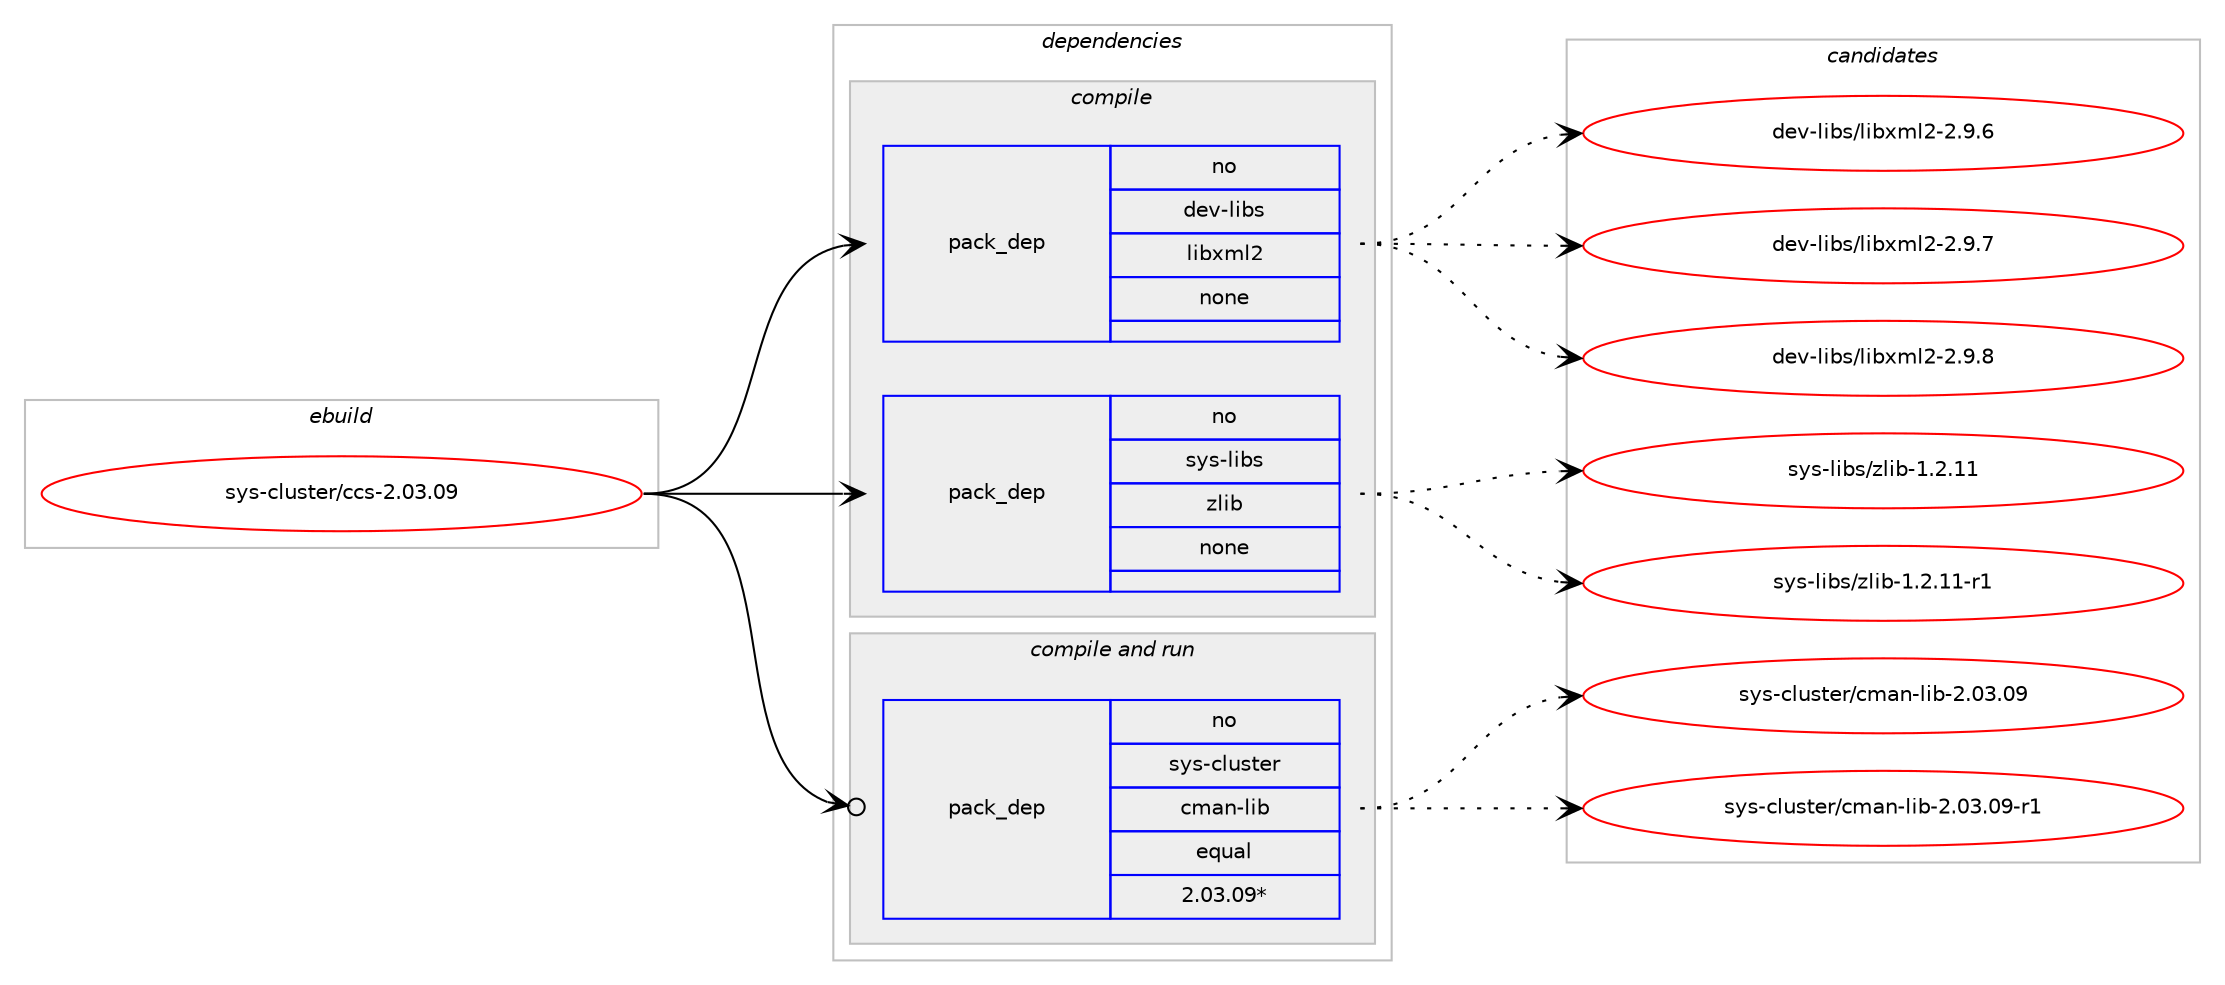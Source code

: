digraph prolog {

# *************
# Graph options
# *************

newrank=true;
concentrate=true;
compound=true;
graph [rankdir=LR,fontname=Helvetica,fontsize=10,ranksep=1.5];#, ranksep=2.5, nodesep=0.2];
edge  [arrowhead=vee];
node  [fontname=Helvetica,fontsize=10];

# **********
# The ebuild
# **********

subgraph cluster_leftcol {
color=gray;
rank=same;
label=<<i>ebuild</i>>;
id [label="sys-cluster/ccs-2.03.09", color=red, width=4, href="../sys-cluster/ccs-2.03.09.svg"];
}

# ****************
# The dependencies
# ****************

subgraph cluster_midcol {
color=gray;
label=<<i>dependencies</i>>;
subgraph cluster_compile {
fillcolor="#eeeeee";
style=filled;
label=<<i>compile</i>>;
subgraph pack6719 {
dependency7294 [label=<<TABLE BORDER="0" CELLBORDER="1" CELLSPACING="0" CELLPADDING="4" WIDTH="220"><TR><TD ROWSPAN="6" CELLPADDING="30">pack_dep</TD></TR><TR><TD WIDTH="110">no</TD></TR><TR><TD>dev-libs</TD></TR><TR><TD>libxml2</TD></TR><TR><TD>none</TD></TR><TR><TD></TD></TR></TABLE>>, shape=none, color=blue];
}
id:e -> dependency7294:w [weight=20,style="solid",arrowhead="vee"];
subgraph pack6720 {
dependency7295 [label=<<TABLE BORDER="0" CELLBORDER="1" CELLSPACING="0" CELLPADDING="4" WIDTH="220"><TR><TD ROWSPAN="6" CELLPADDING="30">pack_dep</TD></TR><TR><TD WIDTH="110">no</TD></TR><TR><TD>sys-libs</TD></TR><TR><TD>zlib</TD></TR><TR><TD>none</TD></TR><TR><TD></TD></TR></TABLE>>, shape=none, color=blue];
}
id:e -> dependency7295:w [weight=20,style="solid",arrowhead="vee"];
}
subgraph cluster_compileandrun {
fillcolor="#eeeeee";
style=filled;
label=<<i>compile and run</i>>;
subgraph pack6721 {
dependency7296 [label=<<TABLE BORDER="0" CELLBORDER="1" CELLSPACING="0" CELLPADDING="4" WIDTH="220"><TR><TD ROWSPAN="6" CELLPADDING="30">pack_dep</TD></TR><TR><TD WIDTH="110">no</TD></TR><TR><TD>sys-cluster</TD></TR><TR><TD>cman-lib</TD></TR><TR><TD>equal</TD></TR><TR><TD>2.03.09*</TD></TR></TABLE>>, shape=none, color=blue];
}
id:e -> dependency7296:w [weight=20,style="solid",arrowhead="odotvee"];
}
subgraph cluster_run {
fillcolor="#eeeeee";
style=filled;
label=<<i>run</i>>;
}
}

# **************
# The candidates
# **************

subgraph cluster_choices {
rank=same;
color=gray;
label=<<i>candidates</i>>;

subgraph choice6719 {
color=black;
nodesep=1;
choice1001011184510810598115471081059812010910850455046574654 [label="dev-libs/libxml2-2.9.6", color=red, width=4,href="../dev-libs/libxml2-2.9.6.svg"];
choice1001011184510810598115471081059812010910850455046574655 [label="dev-libs/libxml2-2.9.7", color=red, width=4,href="../dev-libs/libxml2-2.9.7.svg"];
choice1001011184510810598115471081059812010910850455046574656 [label="dev-libs/libxml2-2.9.8", color=red, width=4,href="../dev-libs/libxml2-2.9.8.svg"];
dependency7294:e -> choice1001011184510810598115471081059812010910850455046574654:w [style=dotted,weight="100"];
dependency7294:e -> choice1001011184510810598115471081059812010910850455046574655:w [style=dotted,weight="100"];
dependency7294:e -> choice1001011184510810598115471081059812010910850455046574656:w [style=dotted,weight="100"];
}
subgraph choice6720 {
color=black;
nodesep=1;
choice1151211154510810598115471221081059845494650464949 [label="sys-libs/zlib-1.2.11", color=red, width=4,href="../sys-libs/zlib-1.2.11.svg"];
choice11512111545108105981154712210810598454946504649494511449 [label="sys-libs/zlib-1.2.11-r1", color=red, width=4,href="../sys-libs/zlib-1.2.11-r1.svg"];
dependency7295:e -> choice1151211154510810598115471221081059845494650464949:w [style=dotted,weight="100"];
dependency7295:e -> choice11512111545108105981154712210810598454946504649494511449:w [style=dotted,weight="100"];
}
subgraph choice6721 {
color=black;
nodesep=1;
choice115121115459910811711511610111447991099711045108105984550464851464857 [label="sys-cluster/cman-lib-2.03.09", color=red, width=4,href="../sys-cluster/cman-lib-2.03.09.svg"];
choice1151211154599108117115116101114479910997110451081059845504648514648574511449 [label="sys-cluster/cman-lib-2.03.09-r1", color=red, width=4,href="../sys-cluster/cman-lib-2.03.09-r1.svg"];
dependency7296:e -> choice115121115459910811711511610111447991099711045108105984550464851464857:w [style=dotted,weight="100"];
dependency7296:e -> choice1151211154599108117115116101114479910997110451081059845504648514648574511449:w [style=dotted,weight="100"];
}
}

}
